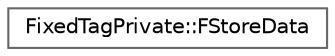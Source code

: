 digraph "Graphical Class Hierarchy"
{
 // INTERACTIVE_SVG=YES
 // LATEX_PDF_SIZE
  bgcolor="transparent";
  edge [fontname=Helvetica,fontsize=10,labelfontname=Helvetica,labelfontsize=10];
  node [fontname=Helvetica,fontsize=10,shape=box,height=0.2,width=0.4];
  rankdir="LR";
  Node0 [id="Node000000",label="FixedTagPrivate::FStoreData",height=0.2,width=0.4,color="grey40", fillcolor="white", style="filled",URL="$d9/d65/structFixedTagPrivate_1_1FStoreData.html",tooltip=" "];
}
